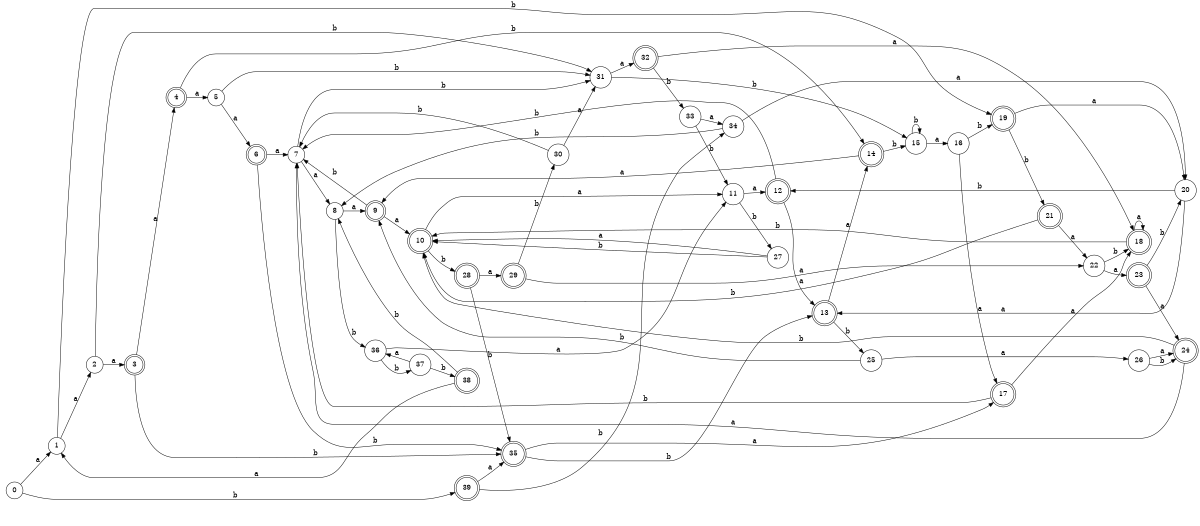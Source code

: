 digraph n32_3 {
__start0 [label="" shape="none"];

rankdir=LR;
size="8,5";

s0 [style="filled", color="black", fillcolor="white" shape="circle", label="0"];
s1 [style="filled", color="black", fillcolor="white" shape="circle", label="1"];
s2 [style="filled", color="black", fillcolor="white" shape="circle", label="2"];
s3 [style="rounded,filled", color="black", fillcolor="white" shape="doublecircle", label="3"];
s4 [style="rounded,filled", color="black", fillcolor="white" shape="doublecircle", label="4"];
s5 [style="filled", color="black", fillcolor="white" shape="circle", label="5"];
s6 [style="rounded,filled", color="black", fillcolor="white" shape="doublecircle", label="6"];
s7 [style="filled", color="black", fillcolor="white" shape="circle", label="7"];
s8 [style="filled", color="black", fillcolor="white" shape="circle", label="8"];
s9 [style="rounded,filled", color="black", fillcolor="white" shape="doublecircle", label="9"];
s10 [style="rounded,filled", color="black", fillcolor="white" shape="doublecircle", label="10"];
s11 [style="filled", color="black", fillcolor="white" shape="circle", label="11"];
s12 [style="rounded,filled", color="black", fillcolor="white" shape="doublecircle", label="12"];
s13 [style="rounded,filled", color="black", fillcolor="white" shape="doublecircle", label="13"];
s14 [style="rounded,filled", color="black", fillcolor="white" shape="doublecircle", label="14"];
s15 [style="filled", color="black", fillcolor="white" shape="circle", label="15"];
s16 [style="filled", color="black", fillcolor="white" shape="circle", label="16"];
s17 [style="rounded,filled", color="black", fillcolor="white" shape="doublecircle", label="17"];
s18 [style="rounded,filled", color="black", fillcolor="white" shape="doublecircle", label="18"];
s19 [style="rounded,filled", color="black", fillcolor="white" shape="doublecircle", label="19"];
s20 [style="filled", color="black", fillcolor="white" shape="circle", label="20"];
s21 [style="rounded,filled", color="black", fillcolor="white" shape="doublecircle", label="21"];
s22 [style="filled", color="black", fillcolor="white" shape="circle", label="22"];
s23 [style="rounded,filled", color="black", fillcolor="white" shape="doublecircle", label="23"];
s24 [style="rounded,filled", color="black", fillcolor="white" shape="doublecircle", label="24"];
s25 [style="filled", color="black", fillcolor="white" shape="circle", label="25"];
s26 [style="filled", color="black", fillcolor="white" shape="circle", label="26"];
s27 [style="filled", color="black", fillcolor="white" shape="circle", label="27"];
s28 [style="rounded,filled", color="black", fillcolor="white" shape="doublecircle", label="28"];
s29 [style="rounded,filled", color="black", fillcolor="white" shape="doublecircle", label="29"];
s30 [style="filled", color="black", fillcolor="white" shape="circle", label="30"];
s31 [style="filled", color="black", fillcolor="white" shape="circle", label="31"];
s32 [style="rounded,filled", color="black", fillcolor="white" shape="doublecircle", label="32"];
s33 [style="filled", color="black", fillcolor="white" shape="circle", label="33"];
s34 [style="filled", color="black", fillcolor="white" shape="circle", label="34"];
s35 [style="rounded,filled", color="black", fillcolor="white" shape="doublecircle", label="35"];
s36 [style="filled", color="black", fillcolor="white" shape="circle", label="36"];
s37 [style="filled", color="black", fillcolor="white" shape="circle", label="37"];
s38 [style="rounded,filled", color="black", fillcolor="white" shape="doublecircle", label="38"];
s39 [style="rounded,filled", color="black", fillcolor="white" shape="doublecircle", label="39"];
s0 -> s1 [label="a"];
s0 -> s39 [label="b"];
s1 -> s2 [label="a"];
s1 -> s19 [label="b"];
s2 -> s3 [label="a"];
s2 -> s31 [label="b"];
s3 -> s4 [label="a"];
s3 -> s35 [label="b"];
s4 -> s5 [label="a"];
s4 -> s14 [label="b"];
s5 -> s6 [label="a"];
s5 -> s31 [label="b"];
s6 -> s7 [label="a"];
s6 -> s35 [label="b"];
s7 -> s8 [label="a"];
s7 -> s31 [label="b"];
s8 -> s9 [label="a"];
s8 -> s36 [label="b"];
s9 -> s10 [label="a"];
s9 -> s7 [label="b"];
s10 -> s11 [label="a"];
s10 -> s28 [label="b"];
s11 -> s12 [label="a"];
s11 -> s27 [label="b"];
s12 -> s13 [label="a"];
s12 -> s7 [label="b"];
s13 -> s14 [label="a"];
s13 -> s25 [label="b"];
s14 -> s9 [label="a"];
s14 -> s15 [label="b"];
s15 -> s16 [label="a"];
s15 -> s15 [label="b"];
s16 -> s17 [label="a"];
s16 -> s19 [label="b"];
s17 -> s18 [label="a"];
s17 -> s7 [label="b"];
s18 -> s18 [label="a"];
s18 -> s10 [label="b"];
s19 -> s20 [label="a"];
s19 -> s21 [label="b"];
s20 -> s13 [label="a"];
s20 -> s12 [label="b"];
s21 -> s22 [label="a"];
s21 -> s10 [label="b"];
s22 -> s23 [label="a"];
s22 -> s18 [label="b"];
s23 -> s24 [label="a"];
s23 -> s20 [label="b"];
s24 -> s7 [label="a"];
s24 -> s10 [label="b"];
s25 -> s26 [label="a"];
s25 -> s9 [label="b"];
s26 -> s24 [label="a"];
s26 -> s24 [label="b"];
s27 -> s10 [label="a"];
s27 -> s10 [label="b"];
s28 -> s29 [label="a"];
s28 -> s35 [label="b"];
s29 -> s22 [label="a"];
s29 -> s30 [label="b"];
s30 -> s31 [label="a"];
s30 -> s7 [label="b"];
s31 -> s32 [label="a"];
s31 -> s15 [label="b"];
s32 -> s18 [label="a"];
s32 -> s33 [label="b"];
s33 -> s34 [label="a"];
s33 -> s11 [label="b"];
s34 -> s20 [label="a"];
s34 -> s8 [label="b"];
s35 -> s17 [label="a"];
s35 -> s13 [label="b"];
s36 -> s11 [label="a"];
s36 -> s37 [label="b"];
s37 -> s36 [label="a"];
s37 -> s38 [label="b"];
s38 -> s1 [label="a"];
s38 -> s8 [label="b"];
s39 -> s35 [label="a"];
s39 -> s34 [label="b"];

}